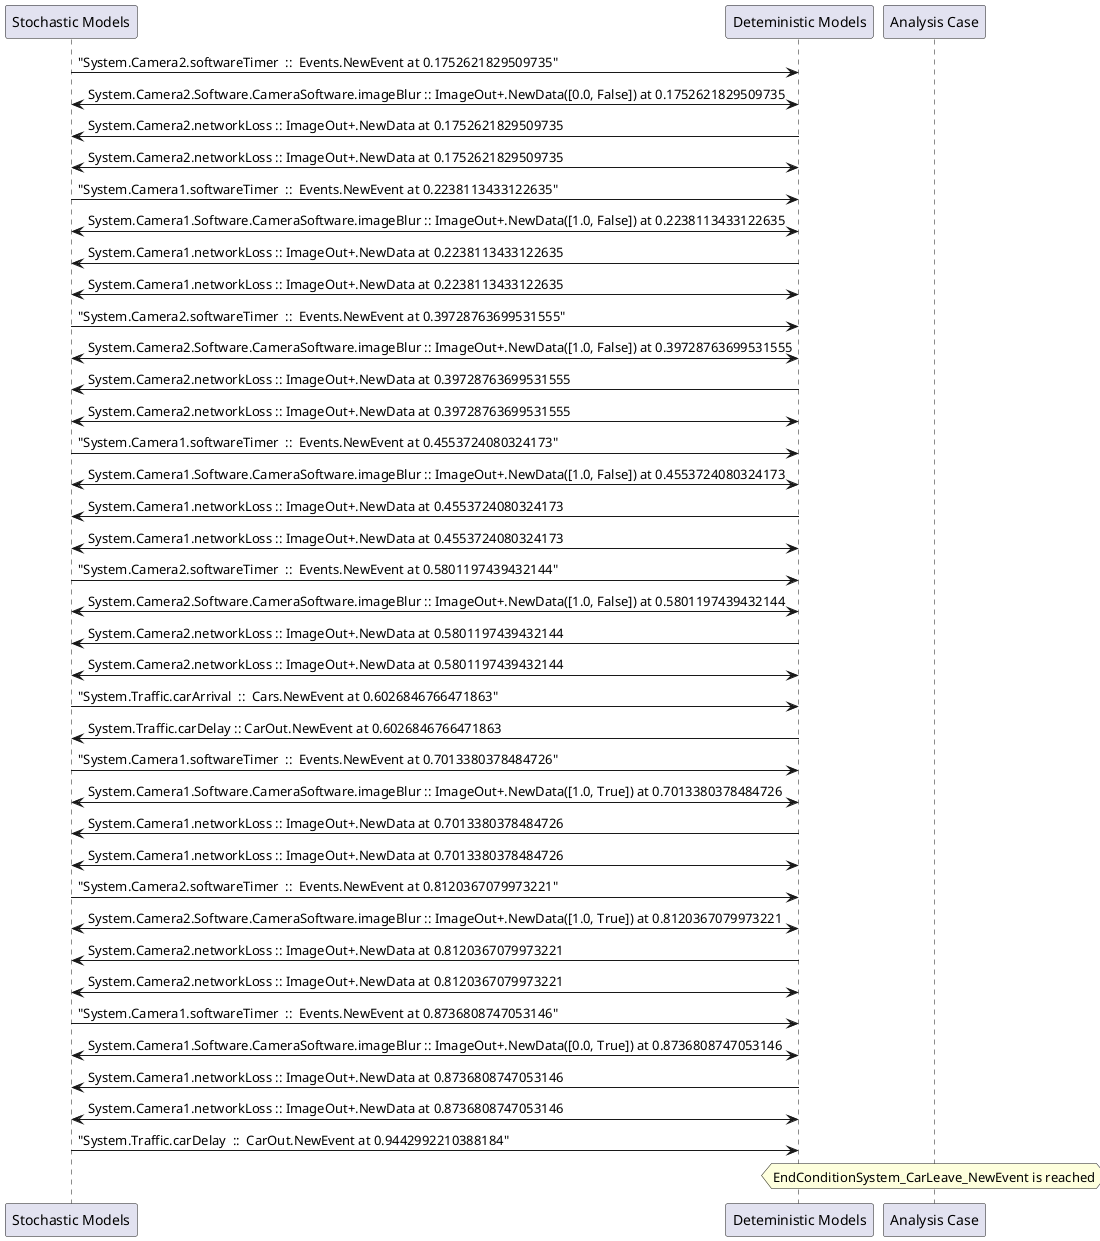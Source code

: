 
	@startuml
	participant "Stochastic Models" as stochmodel
	participant "Deteministic Models" as detmodel
	participant "Analysis Case" as analysis
	{17904_stop} stochmodel -> detmodel : "System.Camera2.softwareTimer  ::  Events.NewEvent at 0.1752621829509735"
detmodel <-> stochmodel : System.Camera2.Software.CameraSoftware.imageBlur :: ImageOut+.NewData([0.0, False]) at 0.1752621829509735
detmodel -> stochmodel : System.Camera2.networkLoss :: ImageOut+.NewData at 0.1752621829509735
detmodel <-> stochmodel : System.Camera2.networkLoss :: ImageOut+.NewData at 0.1752621829509735
{17890_stop} stochmodel -> detmodel : "System.Camera1.softwareTimer  ::  Events.NewEvent at 0.2238113433122635"
detmodel <-> stochmodel : System.Camera1.Software.CameraSoftware.imageBlur :: ImageOut+.NewData([1.0, False]) at 0.2238113433122635
detmodel -> stochmodel : System.Camera1.networkLoss :: ImageOut+.NewData at 0.2238113433122635
detmodel <-> stochmodel : System.Camera1.networkLoss :: ImageOut+.NewData at 0.2238113433122635
{17905_stop} stochmodel -> detmodel : "System.Camera2.softwareTimer  ::  Events.NewEvent at 0.39728763699531555"
detmodel <-> stochmodel : System.Camera2.Software.CameraSoftware.imageBlur :: ImageOut+.NewData([1.0, False]) at 0.39728763699531555
detmodel -> stochmodel : System.Camera2.networkLoss :: ImageOut+.NewData at 0.39728763699531555
detmodel <-> stochmodel : System.Camera2.networkLoss :: ImageOut+.NewData at 0.39728763699531555
{17891_stop} stochmodel -> detmodel : "System.Camera1.softwareTimer  ::  Events.NewEvent at 0.4553724080324173"
detmodel <-> stochmodel : System.Camera1.Software.CameraSoftware.imageBlur :: ImageOut+.NewData([1.0, False]) at 0.4553724080324173
detmodel -> stochmodel : System.Camera1.networkLoss :: ImageOut+.NewData at 0.4553724080324173
detmodel <-> stochmodel : System.Camera1.networkLoss :: ImageOut+.NewData at 0.4553724080324173
{17906_stop} stochmodel -> detmodel : "System.Camera2.softwareTimer  ::  Events.NewEvent at 0.5801197439432144"
detmodel <-> stochmodel : System.Camera2.Software.CameraSoftware.imageBlur :: ImageOut+.NewData([1.0, False]) at 0.5801197439432144
detmodel -> stochmodel : System.Camera2.networkLoss :: ImageOut+.NewData at 0.5801197439432144
detmodel <-> stochmodel : System.Camera2.networkLoss :: ImageOut+.NewData at 0.5801197439432144
{17919_stop} stochmodel -> detmodel : "System.Traffic.carArrival  ::  Cars.NewEvent at 0.6026846766471863"
{17924_start} detmodel -> stochmodel : System.Traffic.carDelay :: CarOut.NewEvent at 0.6026846766471863
{17892_stop} stochmodel -> detmodel : "System.Camera1.softwareTimer  ::  Events.NewEvent at 0.7013380378484726"
detmodel <-> stochmodel : System.Camera1.Software.CameraSoftware.imageBlur :: ImageOut+.NewData([1.0, True]) at 0.7013380378484726
detmodel -> stochmodel : System.Camera1.networkLoss :: ImageOut+.NewData at 0.7013380378484726
detmodel <-> stochmodel : System.Camera1.networkLoss :: ImageOut+.NewData at 0.7013380378484726
{17907_stop} stochmodel -> detmodel : "System.Camera2.softwareTimer  ::  Events.NewEvent at 0.8120367079973221"
detmodel <-> stochmodel : System.Camera2.Software.CameraSoftware.imageBlur :: ImageOut+.NewData([1.0, True]) at 0.8120367079973221
detmodel -> stochmodel : System.Camera2.networkLoss :: ImageOut+.NewData at 0.8120367079973221
detmodel <-> stochmodel : System.Camera2.networkLoss :: ImageOut+.NewData at 0.8120367079973221
{17893_stop} stochmodel -> detmodel : "System.Camera1.softwareTimer  ::  Events.NewEvent at 0.8736808747053146"
detmodel <-> stochmodel : System.Camera1.Software.CameraSoftware.imageBlur :: ImageOut+.NewData([0.0, True]) at 0.8736808747053146
detmodel -> stochmodel : System.Camera1.networkLoss :: ImageOut+.NewData at 0.8736808747053146
detmodel <-> stochmodel : System.Camera1.networkLoss :: ImageOut+.NewData at 0.8736808747053146
{17924_stop} stochmodel -> detmodel : "System.Traffic.carDelay  ::  CarOut.NewEvent at 0.9442992210388184"
{17924_start} <-> {17924_stop} : delay
hnote over analysis 
EndConditionSystem_CarLeave_NewEvent is reached
endnote
@enduml